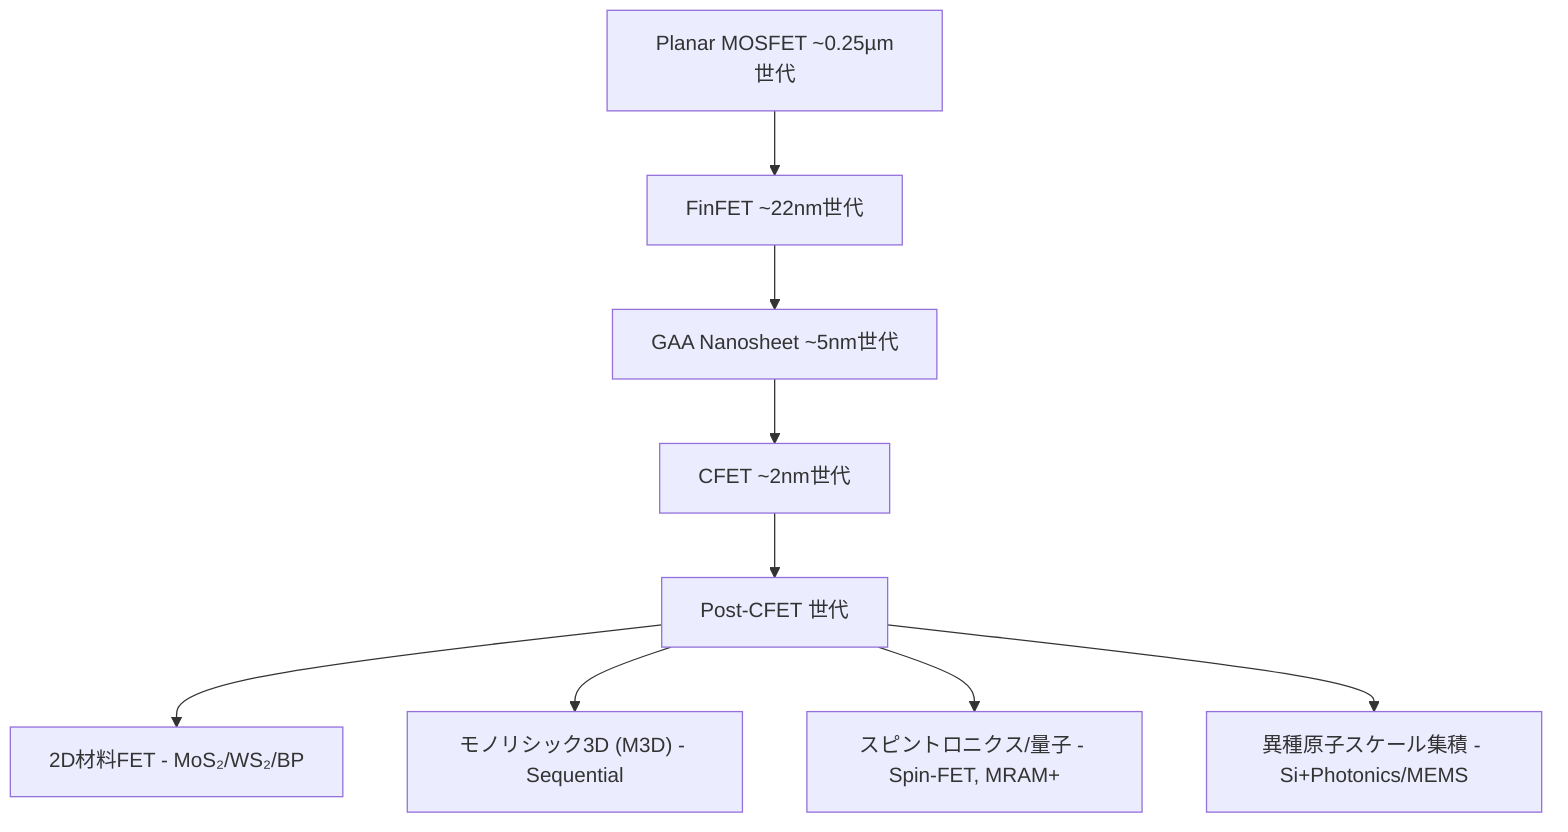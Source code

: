 %% evolution_tree_detailed.mmd
graph TD
  A["Planar MOSFET ~0.25µm世代"] --> B["FinFET ~22nm世代"]
  B --> C["GAA Nanosheet ~5nm世代"]
  C --> D["CFET ~2nm世代"]
  D --> E["Post-CFET 世代"]

  E --> E1["2D材料FET - MoS₂/WS₂/BP"]
  E --> E2["モノリシック3D (M3D) - Sequential"]
  E --> E3["スピントロニクス/量子 - Spin-FET, MRAM+"]
  E --> E4["異種原子スケール集積 - Si+Photonics/MEMS"]
